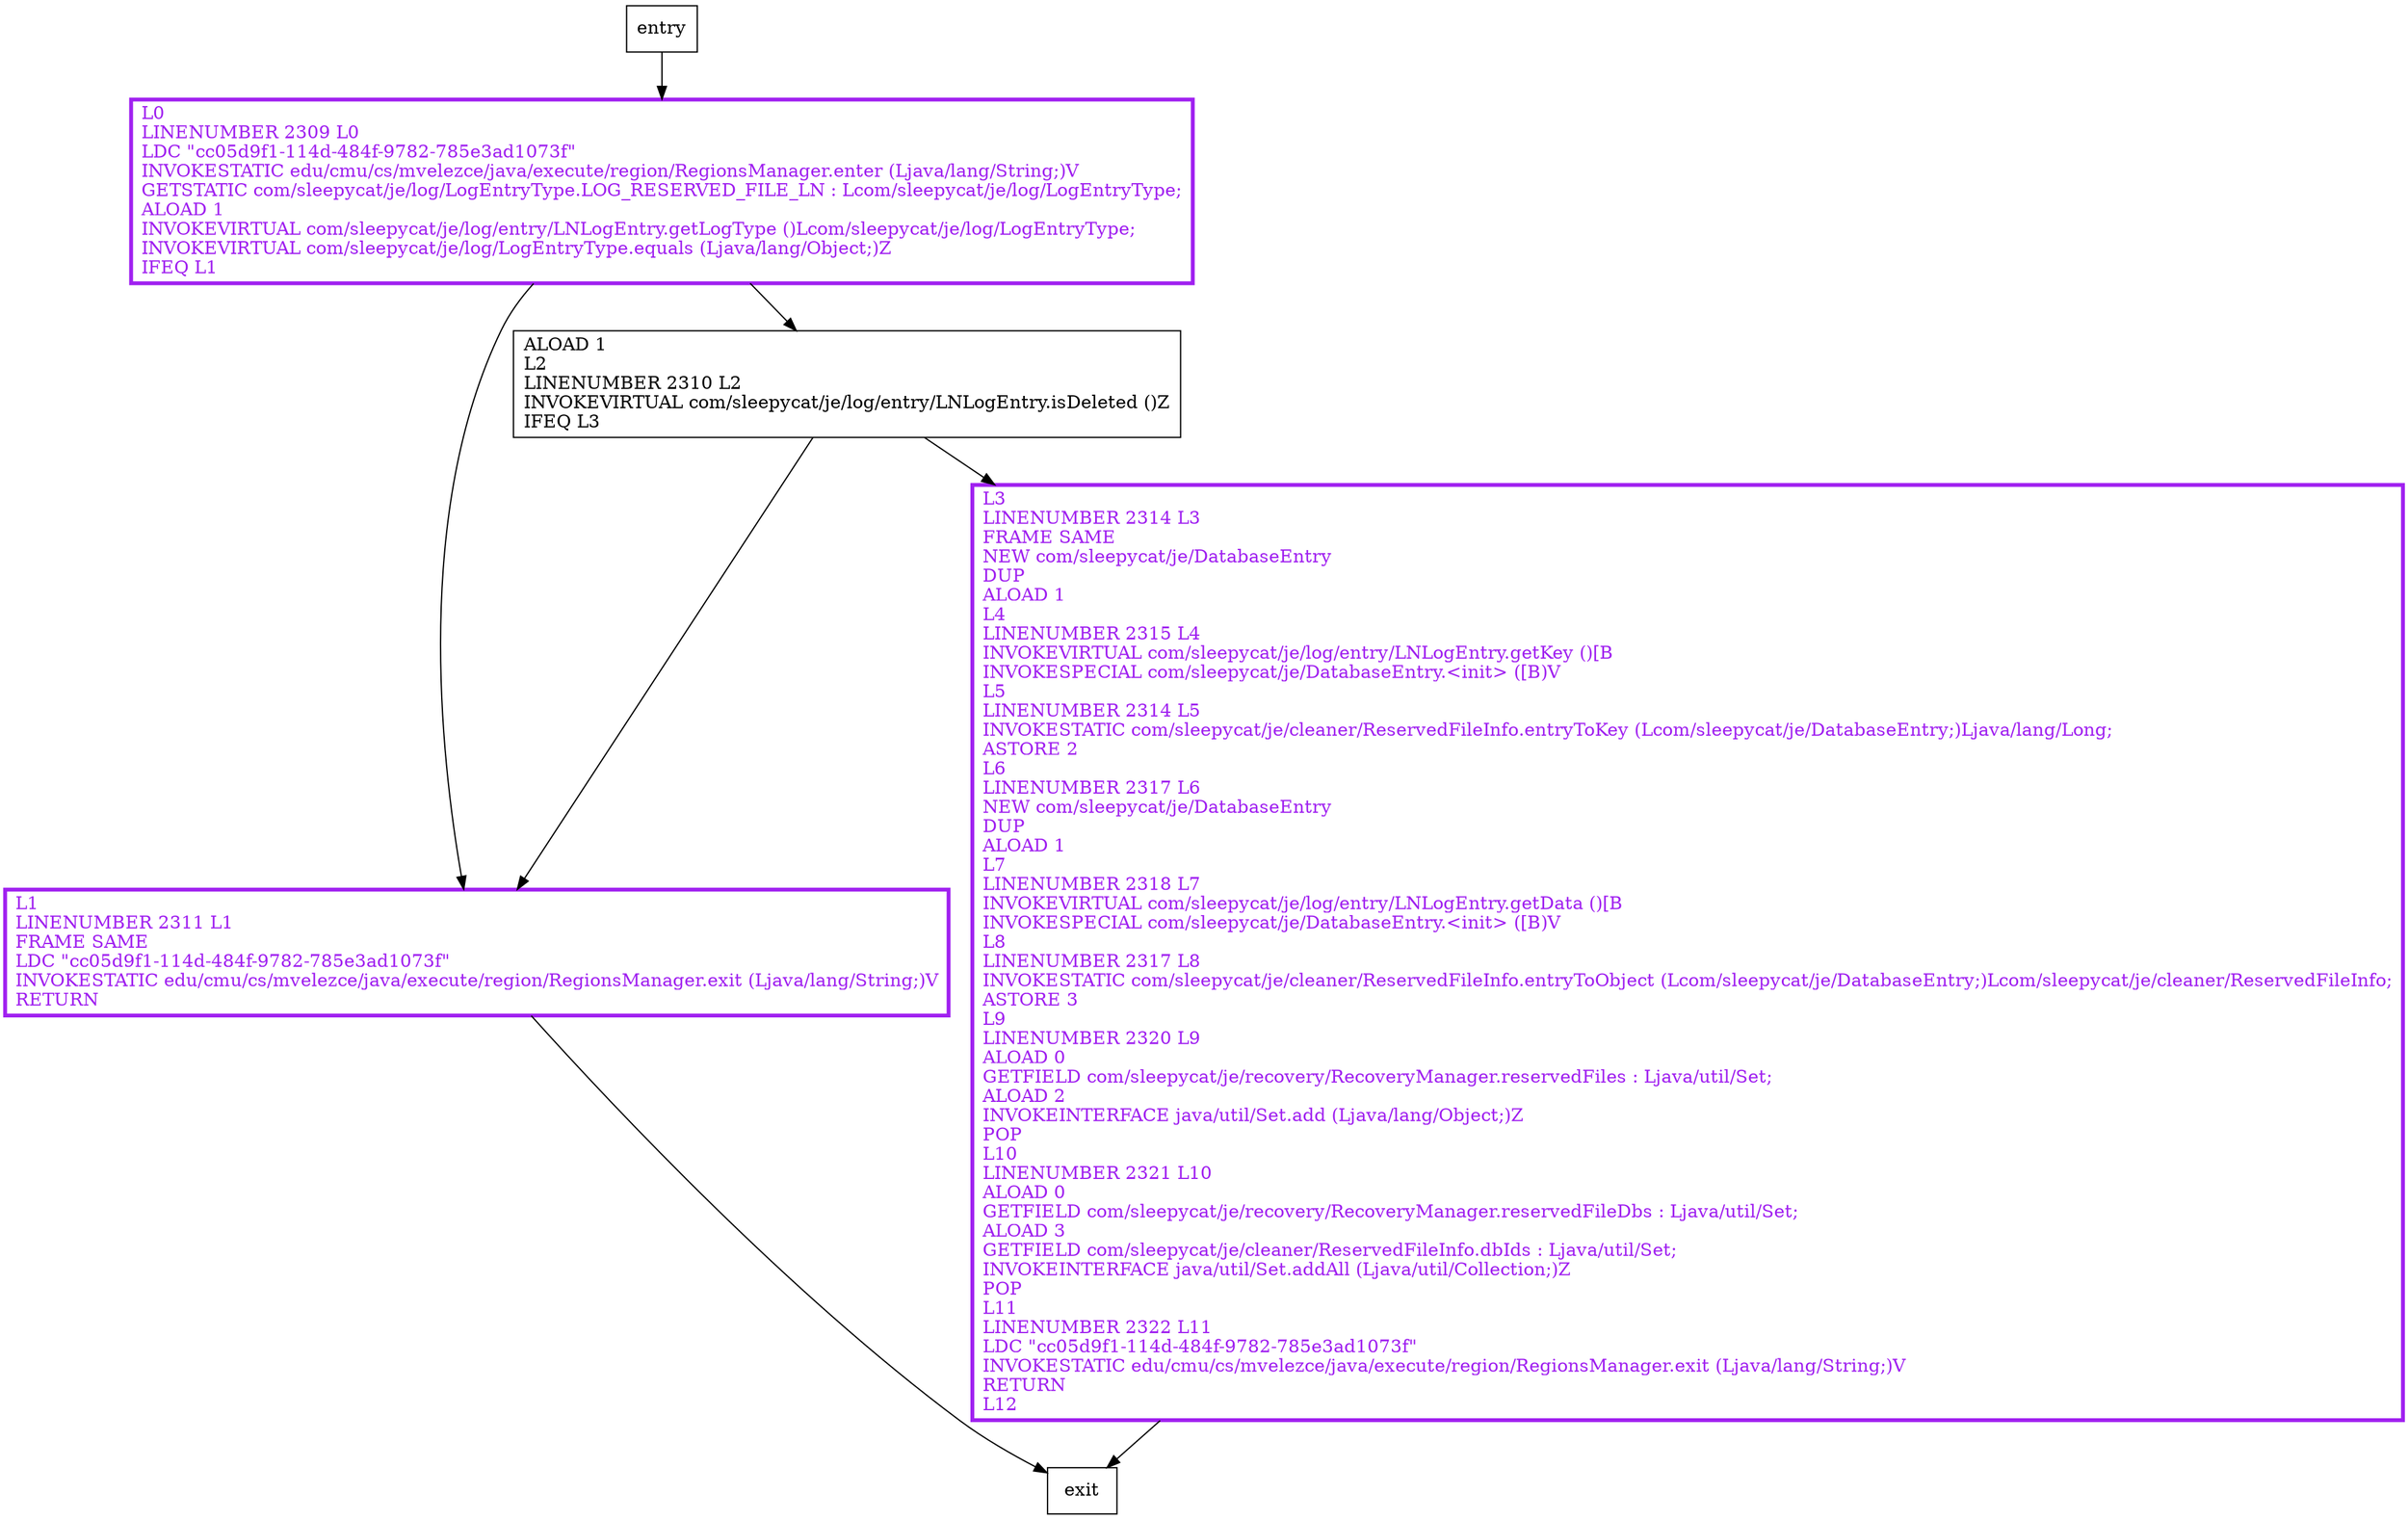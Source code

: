 digraph trackReservedFileRecords {
node [shape=record];
1409812218 [label="L0\lLINENUMBER 2309 L0\lLDC \"cc05d9f1-114d-484f-9782-785e3ad1073f\"\lINVOKESTATIC edu/cmu/cs/mvelezce/java/execute/region/RegionsManager.enter (Ljava/lang/String;)V\lGETSTATIC com/sleepycat/je/log/LogEntryType.LOG_RESERVED_FILE_LN : Lcom/sleepycat/je/log/LogEntryType;\lALOAD 1\lINVOKEVIRTUAL com/sleepycat/je/log/entry/LNLogEntry.getLogType ()Lcom/sleepycat/je/log/LogEntryType;\lINVOKEVIRTUAL com/sleepycat/je/log/LogEntryType.equals (Ljava/lang/Object;)Z\lIFEQ L1\l"];
749348323 [label="L1\lLINENUMBER 2311 L1\lFRAME SAME\lLDC \"cc05d9f1-114d-484f-9782-785e3ad1073f\"\lINVOKESTATIC edu/cmu/cs/mvelezce/java/execute/region/RegionsManager.exit (Ljava/lang/String;)V\lRETURN\l"];
1906748457 [label="ALOAD 1\lL2\lLINENUMBER 2310 L2\lINVOKEVIRTUAL com/sleepycat/je/log/entry/LNLogEntry.isDeleted ()Z\lIFEQ L3\l"];
1201909369 [label="L3\lLINENUMBER 2314 L3\lFRAME SAME\lNEW com/sleepycat/je/DatabaseEntry\lDUP\lALOAD 1\lL4\lLINENUMBER 2315 L4\lINVOKEVIRTUAL com/sleepycat/je/log/entry/LNLogEntry.getKey ()[B\lINVOKESPECIAL com/sleepycat/je/DatabaseEntry.\<init\> ([B)V\lL5\lLINENUMBER 2314 L5\lINVOKESTATIC com/sleepycat/je/cleaner/ReservedFileInfo.entryToKey (Lcom/sleepycat/je/DatabaseEntry;)Ljava/lang/Long;\lASTORE 2\lL6\lLINENUMBER 2317 L6\lNEW com/sleepycat/je/DatabaseEntry\lDUP\lALOAD 1\lL7\lLINENUMBER 2318 L7\lINVOKEVIRTUAL com/sleepycat/je/log/entry/LNLogEntry.getData ()[B\lINVOKESPECIAL com/sleepycat/je/DatabaseEntry.\<init\> ([B)V\lL8\lLINENUMBER 2317 L8\lINVOKESTATIC com/sleepycat/je/cleaner/ReservedFileInfo.entryToObject (Lcom/sleepycat/je/DatabaseEntry;)Lcom/sleepycat/je/cleaner/ReservedFileInfo;\lASTORE 3\lL9\lLINENUMBER 2320 L9\lALOAD 0\lGETFIELD com/sleepycat/je/recovery/RecoveryManager.reservedFiles : Ljava/util/Set;\lALOAD 2\lINVOKEINTERFACE java/util/Set.add (Ljava/lang/Object;)Z\lPOP\lL10\lLINENUMBER 2321 L10\lALOAD 0\lGETFIELD com/sleepycat/je/recovery/RecoveryManager.reservedFileDbs : Ljava/util/Set;\lALOAD 3\lGETFIELD com/sleepycat/je/cleaner/ReservedFileInfo.dbIds : Ljava/util/Set;\lINVOKEINTERFACE java/util/Set.addAll (Ljava/util/Collection;)Z\lPOP\lL11\lLINENUMBER 2322 L11\lLDC \"cc05d9f1-114d-484f-9782-785e3ad1073f\"\lINVOKESTATIC edu/cmu/cs/mvelezce/java/execute/region/RegionsManager.exit (Ljava/lang/String;)V\lRETURN\lL12\l"];
entry;
exit;
entry -> 1409812218
1409812218 -> 749348323
1409812218 -> 1906748457
749348323 -> exit
1906748457 -> 749348323
1906748457 -> 1201909369
1201909369 -> exit
1409812218[fontcolor="purple", penwidth=3, color="purple"];
749348323[fontcolor="purple", penwidth=3, color="purple"];
1201909369[fontcolor="purple", penwidth=3, color="purple"];
}

